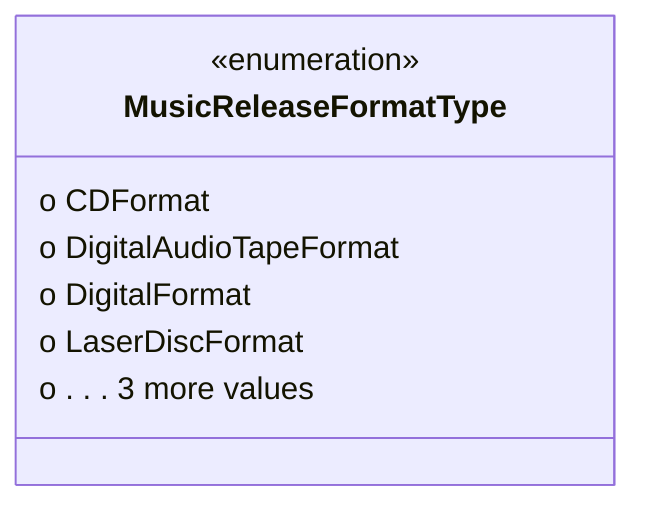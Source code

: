 classDiagram
  class MusicReleaseFormatType {
<<enumeration>>
  o CDFormat
  o DigitalAudioTapeFormat
  o DigitalFormat
  o LaserDiscFormat
  o . . . 3 more values
 }